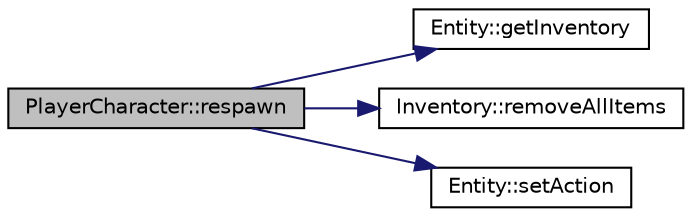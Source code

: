 digraph "PlayerCharacter::respawn"
{
 // LATEX_PDF_SIZE
  edge [fontname="Helvetica",fontsize="10",labelfontname="Helvetica",labelfontsize="10"];
  node [fontname="Helvetica",fontsize="10",shape=record];
  rankdir="LR";
  Node1 [label="PlayerCharacter::respawn",height=0.2,width=0.4,color="black", fillcolor="grey75", style="filled", fontcolor="black",tooltip="Function that drops player's items and sets an active RespawnAction. Called when player dies."];
  Node1 -> Node2 [color="midnightblue",fontsize="10",style="solid",fontname="Helvetica"];
  Node2 [label="Entity::getInventory",height=0.2,width=0.4,color="black", fillcolor="white", style="filled",URL="$classEntity.html#a1f1ef1b13908ffef9f2c4f2f455fdb71",tooltip="Get the Inventory object of this entity."];
  Node1 -> Node3 [color="midnightblue",fontsize="10",style="solid",fontname="Helvetica"];
  Node3 [label="Inventory::removeAllItems",height=0.2,width=0.4,color="black", fillcolor="white", style="filled",URL="$classInventory.html#ab345a4b9ae0d858749ae7e2b3c470fd9",tooltip="Removes all items from the inventory."];
  Node1 -> Node4 [color="midnightblue",fontsize="10",style="solid",fontname="Helvetica"];
  Node4 [label="Entity::setAction",height=0.2,width=0.4,color="black", fillcolor="white", style="filled",URL="$classEntity.html#ae00ca26a951f822510d3d93e4c42dce3",tooltip="Set the current action to parameter action."];
}
